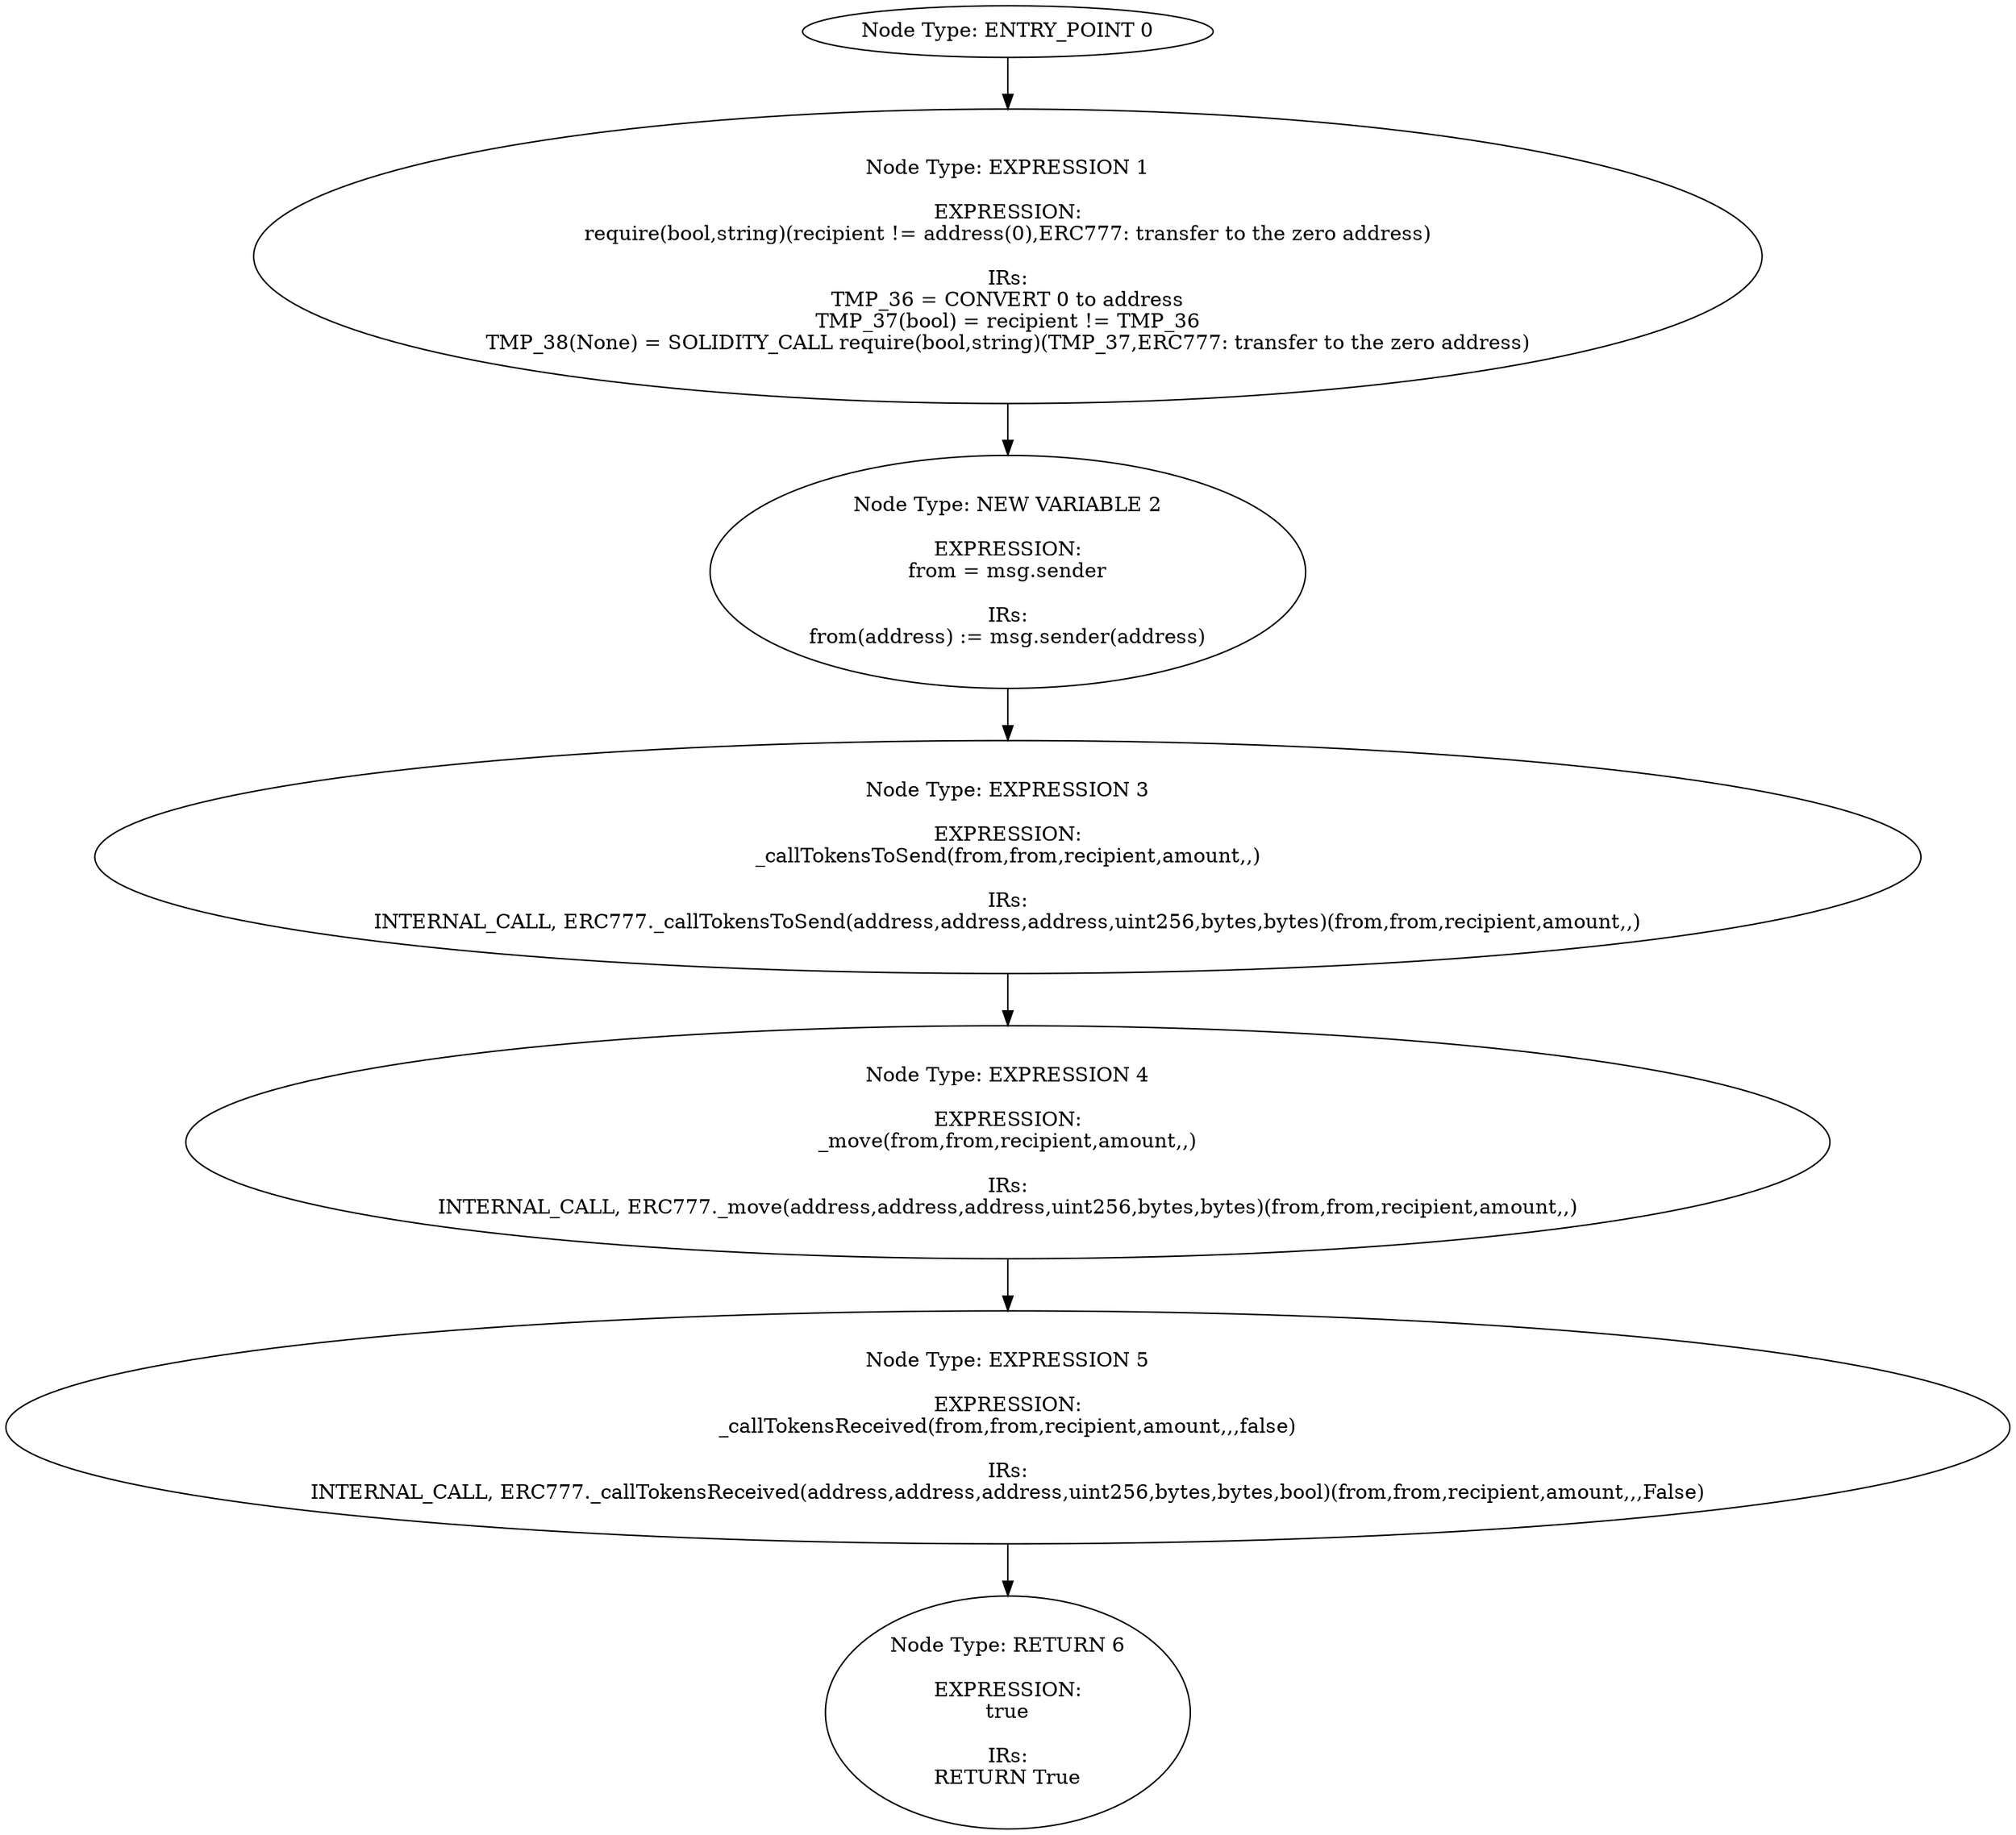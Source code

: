 digraph{
0[label="Node Type: ENTRY_POINT 0
"];
0->1;
1[label="Node Type: EXPRESSION 1

EXPRESSION:
require(bool,string)(recipient != address(0),ERC777: transfer to the zero address)

IRs:
TMP_36 = CONVERT 0 to address
TMP_37(bool) = recipient != TMP_36
TMP_38(None) = SOLIDITY_CALL require(bool,string)(TMP_37,ERC777: transfer to the zero address)"];
1->2;
2[label="Node Type: NEW VARIABLE 2

EXPRESSION:
from = msg.sender

IRs:
from(address) := msg.sender(address)"];
2->3;
3[label="Node Type: EXPRESSION 3

EXPRESSION:
_callTokensToSend(from,from,recipient,amount,,)

IRs:
INTERNAL_CALL, ERC777._callTokensToSend(address,address,address,uint256,bytes,bytes)(from,from,recipient,amount,,)"];
3->4;
4[label="Node Type: EXPRESSION 4

EXPRESSION:
_move(from,from,recipient,amount,,)

IRs:
INTERNAL_CALL, ERC777._move(address,address,address,uint256,bytes,bytes)(from,from,recipient,amount,,)"];
4->5;
5[label="Node Type: EXPRESSION 5

EXPRESSION:
_callTokensReceived(from,from,recipient,amount,,,false)

IRs:
INTERNAL_CALL, ERC777._callTokensReceived(address,address,address,uint256,bytes,bytes,bool)(from,from,recipient,amount,,,False)"];
5->6;
6[label="Node Type: RETURN 6

EXPRESSION:
true

IRs:
RETURN True"];
}
